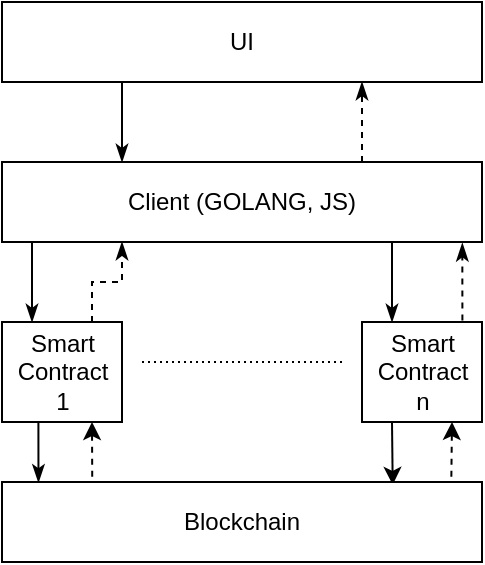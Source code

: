 <mxfile version="13.7.9" type="device"><diagram id="dhbAyE1U30mPmoO3A2aM" name="Página-1"><mxGraphModel dx="1102" dy="817" grid="1" gridSize="10" guides="1" tooltips="1" connect="1" arrows="1" fold="1" page="1" pageScale="1" pageWidth="827" pageHeight="1169" math="0" shadow="0"><root><mxCell id="0"/><mxCell id="1" parent="0"/><mxCell id="6MUbQjwVEu5whfeaXMbT-6" style="edgeStyle=orthogonalEdgeStyle;rounded=0;orthogonalLoop=1;jettySize=auto;html=1;entryX=0.25;entryY=0;entryDx=0;entryDy=0;endArrow=classicThin;endFill=1;targetPerimeterSpacing=0;" parent="1" source="6MUbQjwVEu5whfeaXMbT-1" target="6MUbQjwVEu5whfeaXMbT-2" edge="1"><mxGeometry relative="1" as="geometry"><Array as="points"><mxPoint x="55" y="170"/><mxPoint x="55" y="170"/></Array></mxGeometry></mxCell><mxCell id="6MUbQjwVEu5whfeaXMbT-11" style="edgeStyle=orthogonalEdgeStyle;rounded=0;orthogonalLoop=1;jettySize=auto;html=1;exitX=0.75;exitY=0;exitDx=0;exitDy=0;entryX=0.75;entryY=1;entryDx=0;entryDy=0;dashed=1;endArrow=classicThin;endFill=1;targetPerimeterSpacing=0;" parent="1" source="6MUbQjwVEu5whfeaXMbT-1" target="6MUbQjwVEu5whfeaXMbT-3" edge="1"><mxGeometry relative="1" as="geometry"/></mxCell><mxCell id="6MUbQjwVEu5whfeaXMbT-1" value="Client (GOLANG, JS)" style="rounded=0;whiteSpace=wrap;html=1;" parent="1" vertex="1"><mxGeometry x="40" y="120" width="240" height="40" as="geometry"/></mxCell><mxCell id="6MUbQjwVEu5whfeaXMbT-5" style="edgeStyle=orthogonalEdgeStyle;rounded=0;orthogonalLoop=1;jettySize=auto;html=1;dashed=1;endArrow=none;endFill=0;targetPerimeterSpacing=0;endSize=0;startSize=9;dashPattern=1 2;" parent="1" edge="1"><mxGeometry relative="1" as="geometry"><mxPoint x="110" y="220" as="sourcePoint"/><mxPoint x="210" y="220" as="targetPoint"/></mxGeometry></mxCell><mxCell id="6MUbQjwVEu5whfeaXMbT-7" style="edgeStyle=orthogonalEdgeStyle;rounded=0;orthogonalLoop=1;jettySize=auto;html=1;exitX=0.75;exitY=0;exitDx=0;exitDy=0;endArrow=classicThin;endFill=1;targetPerimeterSpacing=0;entryX=0.25;entryY=1;entryDx=0;entryDy=0;dashed=1;" parent="1" source="6MUbQjwVEu5whfeaXMbT-2" target="6MUbQjwVEu5whfeaXMbT-1" edge="1"><mxGeometry relative="1" as="geometry"><Array as="points"/></mxGeometry></mxCell><mxCell id="6MUbQjwVEu5whfeaXMbT-13" style="edgeStyle=orthogonalEdgeStyle;rounded=0;orthogonalLoop=1;jettySize=auto;html=1;exitX=0.25;exitY=1;exitDx=0;exitDy=0;entryX=0.076;entryY=0.005;entryDx=0;entryDy=0;entryPerimeter=0;endArrow=classicThin;endFill=1;targetPerimeterSpacing=0;" parent="1" source="6MUbQjwVEu5whfeaXMbT-2" target="6MUbQjwVEu5whfeaXMbT-12" edge="1"><mxGeometry relative="1" as="geometry"/></mxCell><mxCell id="6MUbQjwVEu5whfeaXMbT-15" style="edgeStyle=orthogonalEdgeStyle;rounded=0;orthogonalLoop=1;jettySize=auto;html=1;exitX=0.75;exitY=1;exitDx=0;exitDy=0;entryX=0.188;entryY=-0.015;entryDx=0;entryDy=0;entryPerimeter=0;endArrow=none;endFill=0;targetPerimeterSpacing=0;startArrow=classic;startFill=1;dashed=1;" parent="1" source="6MUbQjwVEu5whfeaXMbT-2" target="6MUbQjwVEu5whfeaXMbT-12" edge="1"><mxGeometry relative="1" as="geometry"/></mxCell><mxCell id="6MUbQjwVEu5whfeaXMbT-2" value="Smart&lt;br&gt;Contract&lt;br&gt;1" style="html=1;dashed=0;whitespace=wrap;" parent="1" vertex="1"><mxGeometry x="40" y="200" width="60" height="50" as="geometry"/></mxCell><mxCell id="6MUbQjwVEu5whfeaXMbT-10" style="edgeStyle=orthogonalEdgeStyle;rounded=0;orthogonalLoop=1;jettySize=auto;html=1;exitX=0.25;exitY=1;exitDx=0;exitDy=0;entryX=0.25;entryY=0;entryDx=0;entryDy=0;endArrow=classicThin;endFill=1;targetPerimeterSpacing=0;" parent="1" source="6MUbQjwVEu5whfeaXMbT-3" target="6MUbQjwVEu5whfeaXMbT-1" edge="1"><mxGeometry relative="1" as="geometry"/></mxCell><mxCell id="6MUbQjwVEu5whfeaXMbT-3" value="UI" style="rounded=0;whiteSpace=wrap;html=1;" parent="1" vertex="1"><mxGeometry x="40" y="40" width="240" height="40" as="geometry"/></mxCell><mxCell id="6MUbQjwVEu5whfeaXMbT-16" style="edgeStyle=orthogonalEdgeStyle;rounded=0;orthogonalLoop=1;jettySize=auto;html=1;exitX=0.25;exitY=1;exitDx=0;exitDy=0;entryX=0.814;entryY=0.035;entryDx=0;entryDy=0;entryPerimeter=0;startArrow=none;startFill=0;endArrow=classic;endFill=1;targetPerimeterSpacing=0;" parent="1" source="6MUbQjwVEu5whfeaXMbT-4" target="6MUbQjwVEu5whfeaXMbT-12" edge="1"><mxGeometry relative="1" as="geometry"/></mxCell><mxCell id="6MUbQjwVEu5whfeaXMbT-17" style="edgeStyle=orthogonalEdgeStyle;rounded=0;orthogonalLoop=1;jettySize=auto;html=1;exitX=0.75;exitY=1;exitDx=0;exitDy=0;entryX=0.936;entryY=0.015;entryDx=0;entryDy=0;entryPerimeter=0;startArrow=classic;startFill=1;endArrow=none;endFill=0;targetPerimeterSpacing=0;dashed=1;" parent="1" source="6MUbQjwVEu5whfeaXMbT-4" target="6MUbQjwVEu5whfeaXMbT-12" edge="1"><mxGeometry relative="1" as="geometry"/></mxCell><mxCell id="6MUbQjwVEu5whfeaXMbT-4" value="Smart&lt;br&gt;Contract&lt;br&gt;n" style="html=1;dashed=0;whitespace=wrap;" parent="1" vertex="1"><mxGeometry x="220" y="200" width="60" height="50" as="geometry"/></mxCell><mxCell id="6MUbQjwVEu5whfeaXMbT-8" style="edgeStyle=orthogonalEdgeStyle;rounded=0;orthogonalLoop=1;jettySize=auto;html=1;entryX=0.25;entryY=0;entryDx=0;entryDy=0;endArrow=classicThin;endFill=1;targetPerimeterSpacing=0;exitX=0.75;exitY=1;exitDx=0;exitDy=0;" parent="1" source="6MUbQjwVEu5whfeaXMbT-1" target="6MUbQjwVEu5whfeaXMbT-4" edge="1"><mxGeometry relative="1" as="geometry"><mxPoint x="235" y="160" as="sourcePoint"/><mxPoint x="225" y="200" as="targetPoint"/><Array as="points"><mxPoint x="220" y="160"/><mxPoint x="235" y="160"/></Array></mxGeometry></mxCell><mxCell id="6MUbQjwVEu5whfeaXMbT-9" style="edgeStyle=orthogonalEdgeStyle;rounded=0;orthogonalLoop=1;jettySize=auto;html=1;exitX=0.75;exitY=0;exitDx=0;exitDy=0;endArrow=classicThin;endFill=1;targetPerimeterSpacing=0;entryX=0.959;entryY=1.015;entryDx=0;entryDy=0;dashed=1;entryPerimeter=0;" parent="1" source="6MUbQjwVEu5whfeaXMbT-4" target="6MUbQjwVEu5whfeaXMbT-1" edge="1"><mxGeometry relative="1" as="geometry"><mxPoint x="255" y="200" as="sourcePoint"/><mxPoint x="270" y="160" as="targetPoint"/><Array as="points"><mxPoint x="270" y="200"/></Array></mxGeometry></mxCell><mxCell id="6MUbQjwVEu5whfeaXMbT-12" value="Blockchain" style="rounded=0;whiteSpace=wrap;html=1;" parent="1" vertex="1"><mxGeometry x="40" y="280" width="240" height="40" as="geometry"/></mxCell></root></mxGraphModel></diagram></mxfile>